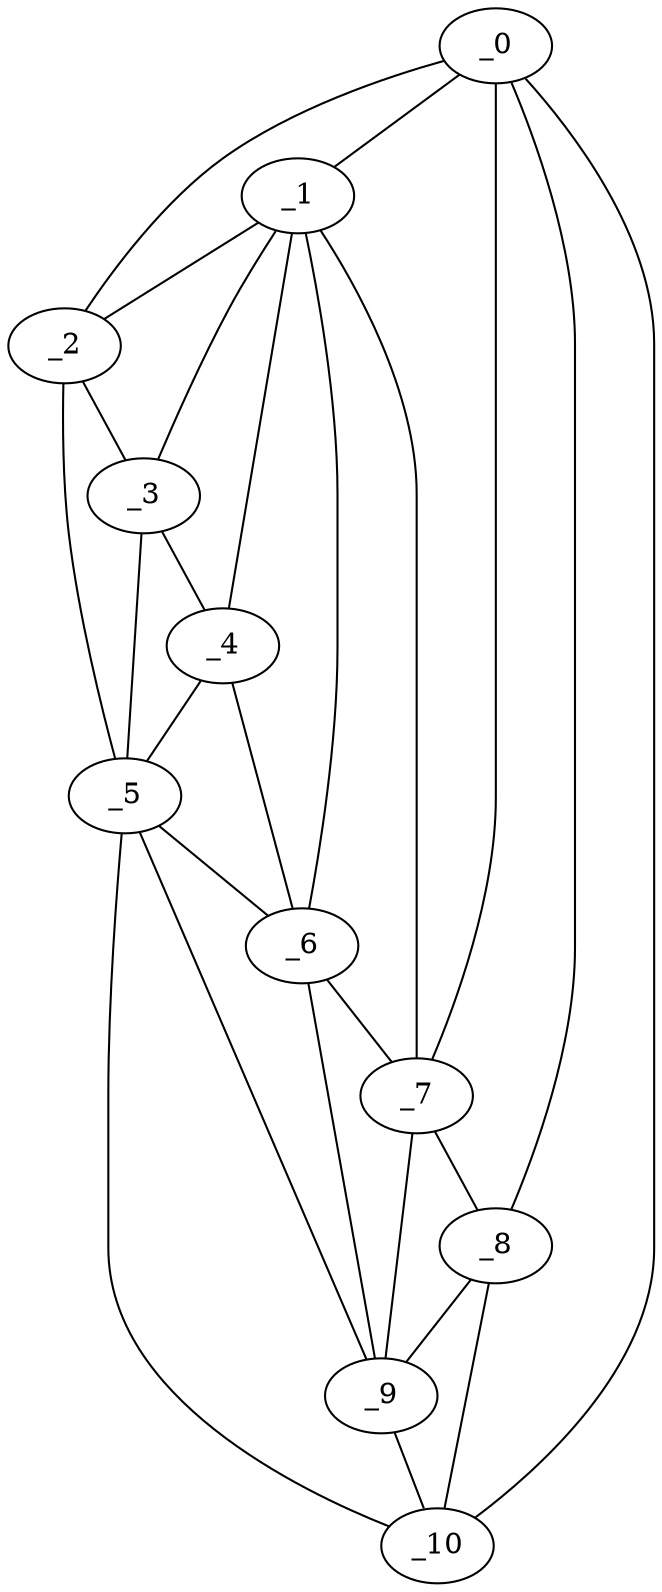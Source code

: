 graph "obj71__170.gxl" {
	_0	 [x=19,
		y=15];
	_1	 [x=92,
		y=88];
	_0 -- _1	 [valence=1];
	_2	 [x=92,
		y=116];
	_0 -- _2	 [valence=1];
	_7	 [x=108,
		y=37];
	_0 -- _7	 [valence=1];
	_8	 [x=109,
		y=24];
	_0 -- _8	 [valence=2];
	_10	 [x=111,
		y=16];
	_0 -- _10	 [valence=1];
	_1 -- _2	 [valence=2];
	_3	 [x=96,
		y=101];
	_1 -- _3	 [valence=2];
	_4	 [x=105,
		y=97];
	_1 -- _4	 [valence=2];
	_6	 [x=106,
		y=81];
	_1 -- _6	 [valence=2];
	_1 -- _7	 [valence=1];
	_2 -- _3	 [valence=2];
	_5	 [x=105,
		y=107];
	_2 -- _5	 [valence=1];
	_3 -- _4	 [valence=2];
	_3 -- _5	 [valence=2];
	_4 -- _5	 [valence=2];
	_4 -- _6	 [valence=2];
	_5 -- _6	 [valence=2];
	_9	 [x=110,
		y=31];
	_5 -- _9	 [valence=1];
	_5 -- _10	 [valence=1];
	_6 -- _7	 [valence=1];
	_6 -- _9	 [valence=2];
	_7 -- _8	 [valence=2];
	_7 -- _9	 [valence=2];
	_8 -- _9	 [valence=1];
	_8 -- _10	 [valence=1];
	_9 -- _10	 [valence=1];
}
